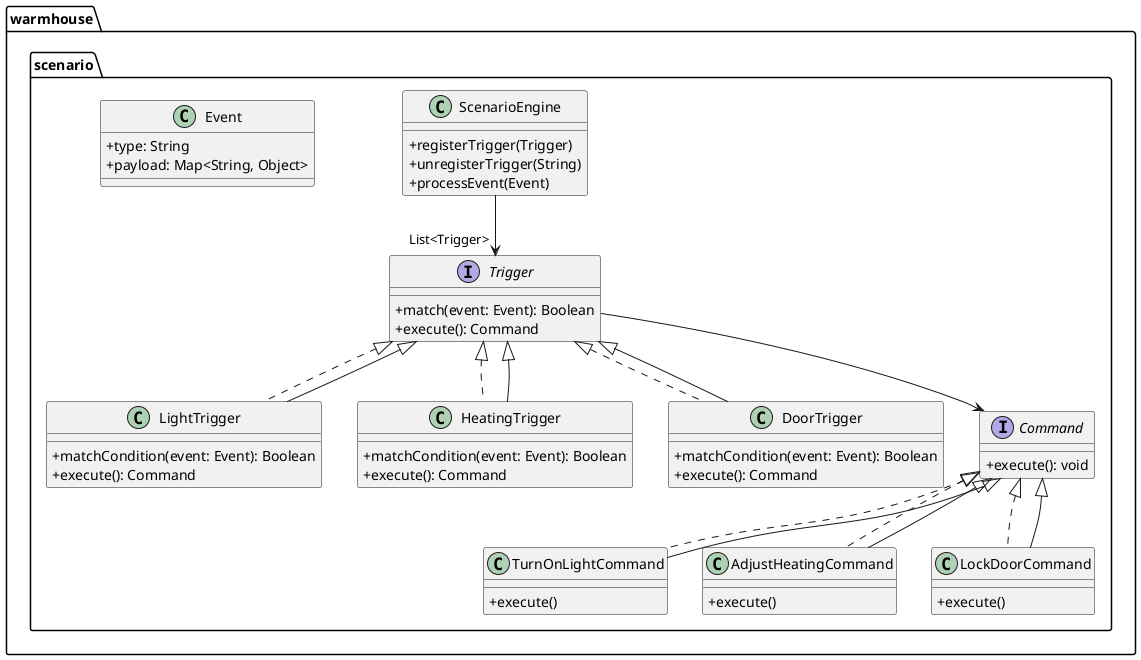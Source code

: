 @startuml
skinparam classAttributeIconSize 0

namespace warmhouse.scenario {
    class ScenarioEngine {
        +registerTrigger(Trigger)
        +unregisterTrigger(String)
        +processEvent(Event)
    }

    interface Trigger {
        +match(event: Event): Boolean
        +execute(): Command
    }

    class LightTrigger implements Trigger {
        +matchCondition(event: Event): Boolean
        +execute(): Command
    }

    class HeatingTrigger implements Trigger {
        +matchCondition(event: Event): Boolean
        +execute(): Command
    }

    class DoorTrigger implements Trigger {
        +matchCondition(event: Event): Boolean
        +execute(): Command
    }

    interface Command {
        +execute(): void
    }

    class TurnOnLightCommand implements Command {
        +execute()
    }

    class AdjustHeatingCommand implements Command {
        +execute()
    }

    class LockDoorCommand implements Command {
        +execute()
    }

    class Event {
        +type: String
        +payload: Map<String, Object>
    }

    ScenarioEngine --> "List<Trigger>" Trigger
    Trigger <|-- LightTrigger
    Trigger <|-- HeatingTrigger
    Trigger <|-- DoorTrigger

    Trigger --> Command
    Command <|-- TurnOnLightCommand
    Command <|-- AdjustHeatingCommand
    Command <|-- LockDoorCommand
}

@enduml
